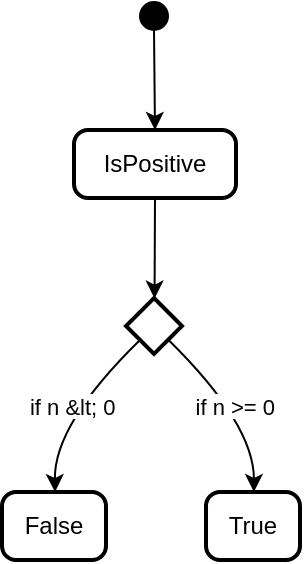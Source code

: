<mxfile version="24.7.4">
  <diagram name="Página-1" id="E0qhd1d0szyPVVM0q1rQ">
    <mxGraphModel>
      <root>
        <mxCell id="0" />
        <mxCell id="1" parent="0" />
        <mxCell id="2" value="" style="rhombus;strokeWidth=2;whiteSpace=wrap;" vertex="1" parent="1">
          <mxGeometry x="79" y="156" width="28" height="28" as="geometry" />
        </mxCell>
        <mxCell id="3" value="" style="ellipse;fillColor=strokeColor;" vertex="1" parent="1">
          <mxGeometry x="86" y="8" width="14" height="14" as="geometry" />
        </mxCell>
        <mxCell id="4" value="IsPositive" style="rounded=1;absoluteArcSize=1;arcSize=14;whiteSpace=wrap;strokeWidth=2;" vertex="1" parent="1">
          <mxGeometry x="53" y="72" width="81" height="34" as="geometry" />
        </mxCell>
        <mxCell id="5" value="False" style="rounded=1;absoluteArcSize=1;arcSize=14;whiteSpace=wrap;strokeWidth=2;" vertex="1" parent="1">
          <mxGeometry x="17" y="253" width="52" height="34" as="geometry" />
        </mxCell>
        <mxCell id="6" value="True" style="rounded=1;absoluteArcSize=1;arcSize=14;whiteSpace=wrap;strokeWidth=2;" vertex="1" parent="1">
          <mxGeometry x="119" y="253" width="47" height="34" as="geometry" />
        </mxCell>
        <mxCell id="7" value="" style="curved=1;startArrow=none;;exitX=0.52;exitY=1;entryX=0.5;entryY=0;" edge="1" parent="1" source="3" target="4">
          <mxGeometry relative="1" as="geometry">
            <Array as="points" />
          </mxGeometry>
        </mxCell>
        <mxCell id="8" value="" style="curved=1;startArrow=none;;exitX=0.5;exitY=1;entryX=0.51;entryY=0;" edge="1" parent="1" source="4" target="2">
          <mxGeometry relative="1" as="geometry">
            <Array as="points" />
          </mxGeometry>
        </mxCell>
        <mxCell id="9" value="if n &amp;lt; 0" style="curved=1;startArrow=none;;exitX=0.01;exitY=0.99;entryX=0.51;entryY=0;" edge="1" parent="1" source="2" target="5">
          <mxGeometry relative="1" as="geometry">
            <Array as="points">
              <mxPoint x="43" y="219" />
            </Array>
          </mxGeometry>
        </mxCell>
        <mxCell id="10" value="if n &gt;= 0" style="curved=1;startArrow=none;;exitX=1.01;exitY=0.99;entryX=0.51;entryY=0;" edge="1" parent="1" source="2" target="6">
          <mxGeometry relative="1" as="geometry">
            <Array as="points">
              <mxPoint x="143" y="219" />
            </Array>
          </mxGeometry>
        </mxCell>
      </root>
    </mxGraphModel>
  </diagram>
</mxfile>

